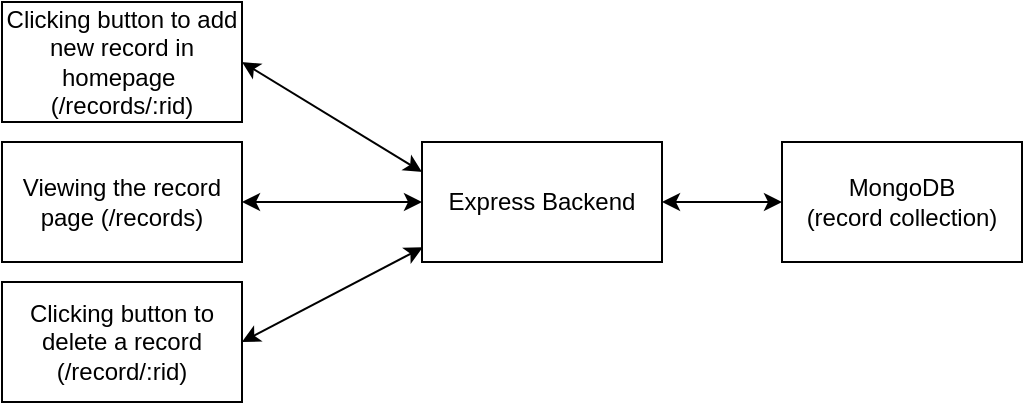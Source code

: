 <mxfile version="21.1.4" type="device">
  <diagram name="Page-1" id="vqmv8sd_a_gL92ytXBup">
    <mxGraphModel dx="989" dy="488" grid="1" gridSize="10" guides="1" tooltips="1" connect="1" arrows="1" fold="1" page="1" pageScale="1" pageWidth="850" pageHeight="1100" math="0" shadow="0">
      <root>
        <mxCell id="0" />
        <mxCell id="1" parent="0" />
        <mxCell id="43cmPsAvW8_jQMl78b9p-21" style="rounded=0;orthogonalLoop=1;jettySize=auto;html=1;entryX=0;entryY=0.25;entryDx=0;entryDy=0;startArrow=classic;startFill=1;exitX=1;exitY=0.5;exitDx=0;exitDy=0;" edge="1" parent="1" source="43cmPsAvW8_jQMl78b9p-18" target="43cmPsAvW8_jQMl78b9p-19">
          <mxGeometry relative="1" as="geometry" />
        </mxCell>
        <mxCell id="43cmPsAvW8_jQMl78b9p-18" value="Clicking button to add new record in homepage&amp;nbsp;&lt;br&gt;(/records/:rid)" style="rounded=0;whiteSpace=wrap;html=1;" vertex="1" parent="1">
          <mxGeometry x="150" y="170" width="120" height="60" as="geometry" />
        </mxCell>
        <mxCell id="43cmPsAvW8_jQMl78b9p-23" style="edgeStyle=orthogonalEdgeStyle;rounded=0;orthogonalLoop=1;jettySize=auto;html=1;startArrow=classic;startFill=1;" edge="1" parent="1" source="43cmPsAvW8_jQMl78b9p-19" target="43cmPsAvW8_jQMl78b9p-22">
          <mxGeometry relative="1" as="geometry" />
        </mxCell>
        <mxCell id="43cmPsAvW8_jQMl78b9p-19" value="Express Backend" style="rounded=0;whiteSpace=wrap;html=1;" vertex="1" parent="1">
          <mxGeometry x="360" y="240" width="120" height="60" as="geometry" />
        </mxCell>
        <mxCell id="43cmPsAvW8_jQMl78b9p-22" value="MongoDB&lt;br&gt;(record collection)" style="rounded=0;whiteSpace=wrap;html=1;" vertex="1" parent="1">
          <mxGeometry x="540" y="240" width="120" height="60" as="geometry" />
        </mxCell>
        <mxCell id="43cmPsAvW8_jQMl78b9p-29" style="rounded=0;orthogonalLoop=1;jettySize=auto;html=1;startArrow=classic;startFill=1;" edge="1" parent="1" source="43cmPsAvW8_jQMl78b9p-28" target="43cmPsAvW8_jQMl78b9p-19">
          <mxGeometry relative="1" as="geometry" />
        </mxCell>
        <mxCell id="43cmPsAvW8_jQMl78b9p-28" value="Viewing the record page (/records)" style="rounded=0;whiteSpace=wrap;html=1;" vertex="1" parent="1">
          <mxGeometry x="150" y="240" width="120" height="60" as="geometry" />
        </mxCell>
        <mxCell id="43cmPsAvW8_jQMl78b9p-31" style="rounded=0;orthogonalLoop=1;jettySize=auto;html=1;entryX=0.003;entryY=0.878;entryDx=0;entryDy=0;entryPerimeter=0;startArrow=classic;startFill=1;exitX=1;exitY=0.5;exitDx=0;exitDy=0;" edge="1" parent="1" source="43cmPsAvW8_jQMl78b9p-30" target="43cmPsAvW8_jQMl78b9p-19">
          <mxGeometry relative="1" as="geometry" />
        </mxCell>
        <mxCell id="43cmPsAvW8_jQMl78b9p-30" value="Clicking button to delete a record (/record/:rid)" style="rounded=0;whiteSpace=wrap;html=1;" vertex="1" parent="1">
          <mxGeometry x="150" y="310" width="120" height="60" as="geometry" />
        </mxCell>
      </root>
    </mxGraphModel>
  </diagram>
</mxfile>
